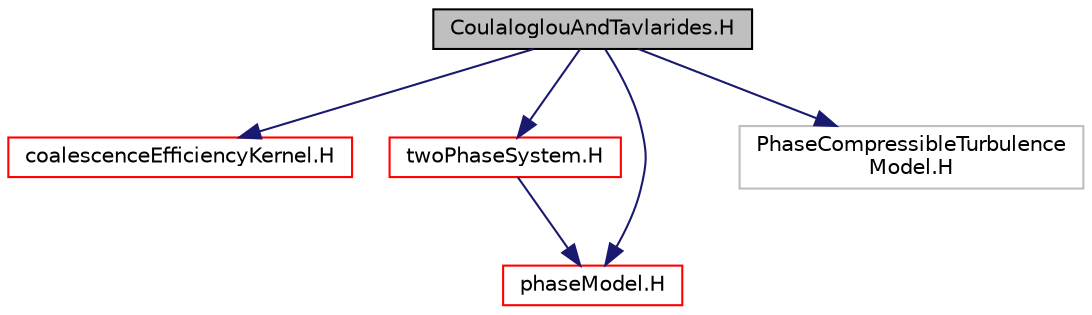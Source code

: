 digraph "CoulaloglouAndTavlarides.H"
{
  bgcolor="transparent";
  edge [fontname="Helvetica",fontsize="10",labelfontname="Helvetica",labelfontsize="10"];
  node [fontname="Helvetica",fontsize="10",shape=record];
  Node1 [label="CoulaloglouAndTavlarides.H",height=0.2,width=0.4,color="black", fillcolor="grey75", style="filled", fontcolor="black"];
  Node1 -> Node2 [color="midnightblue",fontsize="10",style="solid",fontname="Helvetica"];
  Node2 [label="coalescenceEfficiencyKernel.H",height=0.2,width=0.4,color="red",URL="$a00281.html"];
  Node1 -> Node3 [color="midnightblue",fontsize="10",style="solid",fontname="Helvetica"];
  Node3 [label="twoPhaseSystem.H",height=0.2,width=0.4,color="red",URL="$a00675.html"];
  Node3 -> Node4 [color="midnightblue",fontsize="10",style="solid",fontname="Helvetica"];
  Node4 [label="phaseModel.H",height=0.2,width=0.4,color="red",URL="$a00595.html"];
  Node1 -> Node4 [color="midnightblue",fontsize="10",style="solid",fontname="Helvetica"];
  Node1 -> Node5 [color="midnightblue",fontsize="10",style="solid",fontname="Helvetica"];
  Node5 [label="PhaseCompressibleTurbulence\lModel.H",height=0.2,width=0.4,color="grey75"];
}
